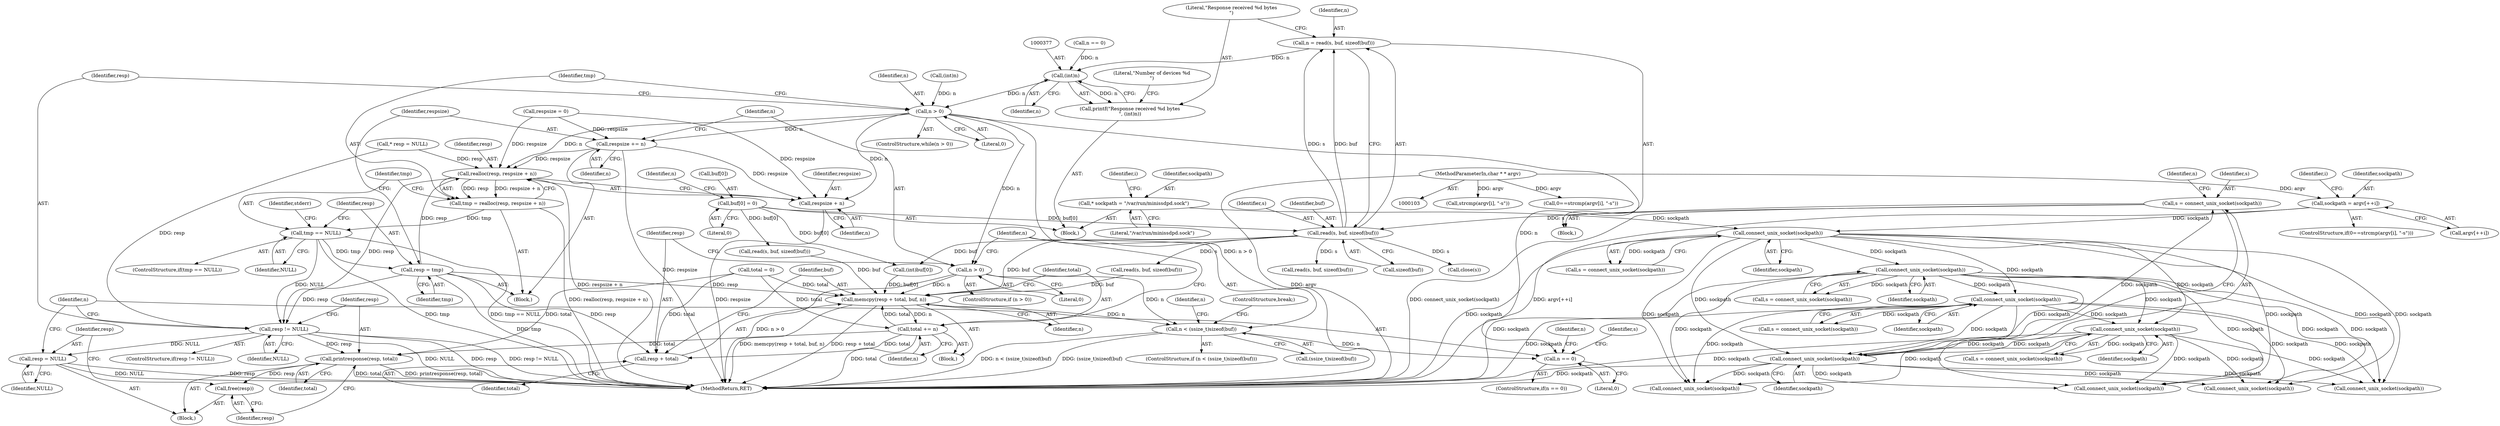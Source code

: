 digraph "0_miniupnp_b238cade9a173c6f751a34acf8ccff838a62aa47_0@API" {
"1000367" [label="(Call,n = read(s, buf, sizeof(buf)))"];
"1000369" [label="(Call,read(s, buf, sizeof(buf)))"];
"1000355" [label="(Call,s = connect_unix_socket(sockpath))"];
"1000357" [label="(Call,connect_unix_socket(sockpath))"];
"1000258" [label="(Call,connect_unix_socket(sockpath))"];
"1000222" [label="(Call,connect_unix_socket(sockpath))"];
"1000159" [label="(Call,* sockpath = \"/var/run/minissdpd.sock\")"];
"1000182" [label="(Call,sockpath = argv[++i])"];
"1000105" [label="(MethodParameterIn,char * * argv)"];
"1000292" [label="(Call,connect_unix_socket(sockpath))"];
"1000326" [label="(Call,connect_unix_socket(sockpath))"];
"1000328" [label="(Call,buf[0] = 0)"];
"1000376" [label="(Call,(int)n)"];
"1000374" [label="(Call,printf(\"Response received %d bytes\n\", (int)n))"];
"1000387" [label="(Call,n > 0)"];
"1000393" [label="(Call,realloc(resp, respsize + n))"];
"1000391" [label="(Call,tmp = realloc(resp, respsize + n))"];
"1000399" [label="(Call,tmp == NULL)"];
"1000407" [label="(Call,resp = tmp)"];
"1000418" [label="(Call,memcpy(resp + total, buf, n))"];
"1000424" [label="(Call,total += n)"];
"1000419" [label="(Call,resp + total)"];
"1000453" [label="(Call,printresponse(resp, total))"];
"1000456" [label="(Call,free(resp))"];
"1000428" [label="(Call,n < (ssize_t)sizeof(buf))"];
"1000462" [label="(Call,n == 0)"];
"1000449" [label="(Call,resp != NULL)"];
"1000458" [label="(Call,resp = NULL)"];
"1000395" [label="(Call,respsize + n)"];
"1000410" [label="(Call,respsize += n)"];
"1000414" [label="(Call,n > 0)"];
"1000400" [label="(Identifier,tmp)"];
"1000177" [label="(Call,strcmp(argv[i], \"-s\"))"];
"1000438" [label="(Call,read(s, buf, sizeof(buf)))"];
"1000388" [label="(Identifier,n)"];
"1000420" [label="(Identifier,resp)"];
"1000463" [label="(Identifier,n)"];
"1000367" [label="(Call,n = read(s, buf, sizeof(buf)))"];
"1000416" [label="(Literal,0)"];
"1000458" [label="(Call,resp = NULL)"];
"1000399" [label="(Call,tmp == NULL)"];
"1000386" [label="(ControlStructure,while(n > 0))"];
"1000357" [label="(Call,connect_unix_socket(sockpath))"];
"1000417" [label="(Block,)"];
"1000369" [label="(Call,read(s, buf, sizeof(buf)))"];
"1000183" [label="(Identifier,sockpath)"];
"1000428" [label="(Call,n < (ssize_t)sizeof(buf))"];
"1000375" [label="(Literal,\"Response received %d bytes\n\")"];
"1000332" [label="(Literal,0)"];
"1000473" [label="(Identifier,n)"];
"1000371" [label="(Identifier,buf)"];
"1000175" [label="(Call,0==strcmp(argv[i], \"-s\"))"];
"1000456" [label="(Call,free(resp))"];
"1000450" [label="(Identifier,resp)"];
"1000355" [label="(Call,s = connect_unix_socket(sockpath))"];
"1000470" [label="(Call,connect_unix_socket(sockpath))"];
"1000172" [label="(Identifier,i)"];
"1000426" [label="(Identifier,n)"];
"1000404" [label="(Identifier,stderr)"];
"1000486" [label="(Call,read(s, buf, sizeof(buf)))"];
"1000222" [label="(Call,connect_unix_socket(sockpath))"];
"1000423" [label="(Identifier,n)"];
"1000460" [label="(Identifier,NULL)"];
"1000258" [label="(Call,connect_unix_socket(sockpath))"];
"1000329" [label="(Call,buf[0])"];
"1000324" [label="(Call,s = connect_unix_socket(sockpath))"];
"1000424" [label="(Call,total += n)"];
"1000381" [label="(Call,(int)buf[0])"];
"1000429" [label="(Identifier,n)"];
"1000159" [label="(Call,* sockpath = \"/var/run/minissdpd.sock\")"];
"1000105" [label="(MethodParameterIn,char * * argv)"];
"1000418" [label="(Call,memcpy(resp + total, buf, n))"];
"1000327" [label="(Identifier,sockpath)"];
"1000392" [label="(Identifier,tmp)"];
"1000419" [label="(Call,resp + total)"];
"1000341" [label="(Call,read(s, buf, sizeof(buf)))"];
"1000410" [label="(Call,respsize += n)"];
"1000415" [label="(Identifier,n)"];
"1000259" [label="(Identifier,sockpath)"];
"1000376" [label="(Call,(int)n)"];
"1000387" [label="(Call,n > 0)"];
"1000326" [label="(Call,connect_unix_socket(sockpath))"];
"1000437" [label="(Identifier,n)"];
"1000350" [label="(Block,)"];
"1000412" [label="(Identifier,n)"];
"1000396" [label="(Identifier,respsize)"];
"1000334" [label="(Identifier,n)"];
"1000448" [label="(ControlStructure,if(resp != NULL))"];
"1000427" [label="(ControlStructure,if (n < (ssize_t)sizeof(buf)))"];
"1000393" [label="(Call,realloc(resp, respsize + n))"];
"1000451" [label="(Identifier,NULL)"];
"1000540" [label="(Call,connect_unix_socket(sockpath))"];
"1000459" [label="(Identifier,resp)"];
"1000161" [label="(Literal,\"/var/run/minissdpd.sock\")"];
"1000452" [label="(Block,)"];
"1000409" [label="(Identifier,tmp)"];
"1000455" [label="(Identifier,total)"];
"1000461" [label="(ControlStructure,if(n == 0))"];
"1000184" [label="(Call,argv[++i])"];
"1000411" [label="(Identifier,respsize)"];
"1000435" [label="(ControlStructure,break;)"];
"1000155" [label="(Call,total = 0)"];
"1000380" [label="(Literal,\"Number of devices %d\n\")"];
"1000292" [label="(Call,connect_unix_socket(sockpath))"];
"1000374" [label="(Call,printf(\"Response received %d bytes\n\", (int)n))"];
"1000407" [label="(Call,resp = tmp)"];
"1000290" [label="(Call,s = connect_unix_socket(sockpath))"];
"1000149" [label="(Call,respsize = 0)"];
"1000293" [label="(Identifier,sockpath)"];
"1000223" [label="(Identifier,sockpath)"];
"1000445" [label="(Call,(int)n)"];
"1000401" [label="(Identifier,NULL)"];
"1000572" [label="(Call,connect_unix_socket(sockpath))"];
"1000467" [label="(Identifier,s)"];
"1000394" [label="(Identifier,resp)"];
"1000449" [label="(Call,resp != NULL)"];
"1000391" [label="(Call,tmp = realloc(resp, respsize + n))"];
"1000347" [label="(Call,n == 0)"];
"1000414" [label="(Call,n > 0)"];
"1000464" [label="(Literal,0)"];
"1000378" [label="(Identifier,n)"];
"1000599" [label="(MethodReturn,RET)"];
"1000372" [label="(Call,sizeof(buf))"];
"1000220" [label="(Call,s = connect_unix_socket(sockpath))"];
"1000454" [label="(Identifier,resp)"];
"1000389" [label="(Literal,0)"];
"1000368" [label="(Identifier,n)"];
"1000390" [label="(Block,)"];
"1000182" [label="(Call,sockpath = argv[++i])"];
"1000164" [label="(Identifier,i)"];
"1000174" [label="(ControlStructure,if(0==strcmp(argv[i], \"-s\")))"];
"1000508" [label="(Call,connect_unix_socket(sockpath))"];
"1000256" [label="(Call,s = connect_unix_socket(sockpath))"];
"1000453" [label="(Call,printresponse(resp, total))"];
"1000145" [label="(Call,* resp = NULL)"];
"1000408" [label="(Identifier,resp)"];
"1000395" [label="(Call,respsize + n)"];
"1000457" [label="(Identifier,resp)"];
"1000397" [label="(Identifier,n)"];
"1000328" [label="(Call,buf[0] = 0)"];
"1000466" [label="(Call,close(s))"];
"1000370" [label="(Identifier,s)"];
"1000413" [label="(ControlStructure,if (n > 0))"];
"1000106" [label="(Block,)"];
"1000356" [label="(Identifier,s)"];
"1000358" [label="(Identifier,sockpath)"];
"1000425" [label="(Identifier,total)"];
"1000430" [label="(Call,(ssize_t)sizeof(buf))"];
"1000421" [label="(Identifier,total)"];
"1000398" [label="(ControlStructure,if(tmp == NULL))"];
"1000360" [label="(Identifier,n)"];
"1000422" [label="(Identifier,buf)"];
"1000160" [label="(Identifier,sockpath)"];
"1000462" [label="(Call,n == 0)"];
"1000367" -> "1000350"  [label="AST: "];
"1000367" -> "1000369"  [label="CFG: "];
"1000368" -> "1000367"  [label="AST: "];
"1000369" -> "1000367"  [label="AST: "];
"1000375" -> "1000367"  [label="CFG: "];
"1000369" -> "1000367"  [label="DDG: s"];
"1000369" -> "1000367"  [label="DDG: buf"];
"1000367" -> "1000376"  [label="DDG: n"];
"1000369" -> "1000372"  [label="CFG: "];
"1000370" -> "1000369"  [label="AST: "];
"1000371" -> "1000369"  [label="AST: "];
"1000372" -> "1000369"  [label="AST: "];
"1000355" -> "1000369"  [label="DDG: s"];
"1000328" -> "1000369"  [label="DDG: buf[0]"];
"1000369" -> "1000381"  [label="DDG: buf"];
"1000369" -> "1000418"  [label="DDG: buf"];
"1000369" -> "1000438"  [label="DDG: s"];
"1000369" -> "1000466"  [label="DDG: s"];
"1000369" -> "1000486"  [label="DDG: s"];
"1000355" -> "1000350"  [label="AST: "];
"1000355" -> "1000357"  [label="CFG: "];
"1000356" -> "1000355"  [label="AST: "];
"1000357" -> "1000355"  [label="AST: "];
"1000360" -> "1000355"  [label="CFG: "];
"1000355" -> "1000599"  [label="DDG: connect_unix_socket(sockpath)"];
"1000357" -> "1000355"  [label="DDG: sockpath"];
"1000357" -> "1000358"  [label="CFG: "];
"1000358" -> "1000357"  [label="AST: "];
"1000357" -> "1000599"  [label="DDG: sockpath"];
"1000258" -> "1000357"  [label="DDG: sockpath"];
"1000222" -> "1000357"  [label="DDG: sockpath"];
"1000292" -> "1000357"  [label="DDG: sockpath"];
"1000326" -> "1000357"  [label="DDG: sockpath"];
"1000357" -> "1000470"  [label="DDG: sockpath"];
"1000357" -> "1000508"  [label="DDG: sockpath"];
"1000357" -> "1000540"  [label="DDG: sockpath"];
"1000357" -> "1000572"  [label="DDG: sockpath"];
"1000258" -> "1000256"  [label="AST: "];
"1000258" -> "1000259"  [label="CFG: "];
"1000259" -> "1000258"  [label="AST: "];
"1000256" -> "1000258"  [label="CFG: "];
"1000258" -> "1000599"  [label="DDG: sockpath"];
"1000258" -> "1000256"  [label="DDG: sockpath"];
"1000222" -> "1000258"  [label="DDG: sockpath"];
"1000258" -> "1000292"  [label="DDG: sockpath"];
"1000258" -> "1000326"  [label="DDG: sockpath"];
"1000258" -> "1000470"  [label="DDG: sockpath"];
"1000258" -> "1000508"  [label="DDG: sockpath"];
"1000258" -> "1000540"  [label="DDG: sockpath"];
"1000258" -> "1000572"  [label="DDG: sockpath"];
"1000222" -> "1000220"  [label="AST: "];
"1000222" -> "1000223"  [label="CFG: "];
"1000223" -> "1000222"  [label="AST: "];
"1000220" -> "1000222"  [label="CFG: "];
"1000222" -> "1000599"  [label="DDG: sockpath"];
"1000222" -> "1000220"  [label="DDG: sockpath"];
"1000159" -> "1000222"  [label="DDG: sockpath"];
"1000182" -> "1000222"  [label="DDG: sockpath"];
"1000222" -> "1000292"  [label="DDG: sockpath"];
"1000222" -> "1000326"  [label="DDG: sockpath"];
"1000222" -> "1000470"  [label="DDG: sockpath"];
"1000222" -> "1000508"  [label="DDG: sockpath"];
"1000222" -> "1000540"  [label="DDG: sockpath"];
"1000222" -> "1000572"  [label="DDG: sockpath"];
"1000159" -> "1000106"  [label="AST: "];
"1000159" -> "1000161"  [label="CFG: "];
"1000160" -> "1000159"  [label="AST: "];
"1000161" -> "1000159"  [label="AST: "];
"1000164" -> "1000159"  [label="CFG: "];
"1000182" -> "1000174"  [label="AST: "];
"1000182" -> "1000184"  [label="CFG: "];
"1000183" -> "1000182"  [label="AST: "];
"1000184" -> "1000182"  [label="AST: "];
"1000172" -> "1000182"  [label="CFG: "];
"1000182" -> "1000599"  [label="DDG: argv[++i]"];
"1000105" -> "1000182"  [label="DDG: argv"];
"1000105" -> "1000103"  [label="AST: "];
"1000105" -> "1000599"  [label="DDG: argv"];
"1000105" -> "1000175"  [label="DDG: argv"];
"1000105" -> "1000177"  [label="DDG: argv"];
"1000292" -> "1000290"  [label="AST: "];
"1000292" -> "1000293"  [label="CFG: "];
"1000293" -> "1000292"  [label="AST: "];
"1000290" -> "1000292"  [label="CFG: "];
"1000292" -> "1000599"  [label="DDG: sockpath"];
"1000292" -> "1000290"  [label="DDG: sockpath"];
"1000292" -> "1000326"  [label="DDG: sockpath"];
"1000292" -> "1000470"  [label="DDG: sockpath"];
"1000292" -> "1000508"  [label="DDG: sockpath"];
"1000292" -> "1000540"  [label="DDG: sockpath"];
"1000292" -> "1000572"  [label="DDG: sockpath"];
"1000326" -> "1000324"  [label="AST: "];
"1000326" -> "1000327"  [label="CFG: "];
"1000327" -> "1000326"  [label="AST: "];
"1000324" -> "1000326"  [label="CFG: "];
"1000326" -> "1000599"  [label="DDG: sockpath"];
"1000326" -> "1000324"  [label="DDG: sockpath"];
"1000326" -> "1000470"  [label="DDG: sockpath"];
"1000326" -> "1000508"  [label="DDG: sockpath"];
"1000326" -> "1000540"  [label="DDG: sockpath"];
"1000326" -> "1000572"  [label="DDG: sockpath"];
"1000328" -> "1000106"  [label="AST: "];
"1000328" -> "1000332"  [label="CFG: "];
"1000329" -> "1000328"  [label="AST: "];
"1000332" -> "1000328"  [label="AST: "];
"1000334" -> "1000328"  [label="CFG: "];
"1000328" -> "1000341"  [label="DDG: buf[0]"];
"1000328" -> "1000381"  [label="DDG: buf[0]"];
"1000376" -> "1000374"  [label="AST: "];
"1000376" -> "1000378"  [label="CFG: "];
"1000377" -> "1000376"  [label="AST: "];
"1000378" -> "1000376"  [label="AST: "];
"1000374" -> "1000376"  [label="CFG: "];
"1000376" -> "1000374"  [label="DDG: n"];
"1000347" -> "1000376"  [label="DDG: n"];
"1000376" -> "1000387"  [label="DDG: n"];
"1000374" -> "1000106"  [label="AST: "];
"1000375" -> "1000374"  [label="AST: "];
"1000380" -> "1000374"  [label="CFG: "];
"1000387" -> "1000386"  [label="AST: "];
"1000387" -> "1000389"  [label="CFG: "];
"1000388" -> "1000387"  [label="AST: "];
"1000389" -> "1000387"  [label="AST: "];
"1000392" -> "1000387"  [label="CFG: "];
"1000450" -> "1000387"  [label="CFG: "];
"1000387" -> "1000599"  [label="DDG: n > 0"];
"1000445" -> "1000387"  [label="DDG: n"];
"1000387" -> "1000393"  [label="DDG: n"];
"1000387" -> "1000395"  [label="DDG: n"];
"1000387" -> "1000410"  [label="DDG: n"];
"1000387" -> "1000414"  [label="DDG: n"];
"1000387" -> "1000462"  [label="DDG: n"];
"1000393" -> "1000391"  [label="AST: "];
"1000393" -> "1000395"  [label="CFG: "];
"1000394" -> "1000393"  [label="AST: "];
"1000395" -> "1000393"  [label="AST: "];
"1000391" -> "1000393"  [label="CFG: "];
"1000393" -> "1000599"  [label="DDG: respsize + n"];
"1000393" -> "1000391"  [label="DDG: resp"];
"1000393" -> "1000391"  [label="DDG: respsize + n"];
"1000407" -> "1000393"  [label="DDG: resp"];
"1000145" -> "1000393"  [label="DDG: resp"];
"1000410" -> "1000393"  [label="DDG: respsize"];
"1000149" -> "1000393"  [label="DDG: respsize"];
"1000393" -> "1000449"  [label="DDG: resp"];
"1000391" -> "1000390"  [label="AST: "];
"1000392" -> "1000391"  [label="AST: "];
"1000400" -> "1000391"  [label="CFG: "];
"1000391" -> "1000599"  [label="DDG: realloc(resp, respsize + n)"];
"1000391" -> "1000399"  [label="DDG: tmp"];
"1000399" -> "1000398"  [label="AST: "];
"1000399" -> "1000401"  [label="CFG: "];
"1000400" -> "1000399"  [label="AST: "];
"1000401" -> "1000399"  [label="AST: "];
"1000404" -> "1000399"  [label="CFG: "];
"1000408" -> "1000399"  [label="CFG: "];
"1000399" -> "1000599"  [label="DDG: tmp"];
"1000399" -> "1000599"  [label="DDG: tmp == NULL"];
"1000399" -> "1000407"  [label="DDG: tmp"];
"1000399" -> "1000449"  [label="DDG: NULL"];
"1000407" -> "1000390"  [label="AST: "];
"1000407" -> "1000409"  [label="CFG: "];
"1000408" -> "1000407"  [label="AST: "];
"1000409" -> "1000407"  [label="AST: "];
"1000411" -> "1000407"  [label="CFG: "];
"1000407" -> "1000599"  [label="DDG: tmp"];
"1000407" -> "1000418"  [label="DDG: resp"];
"1000407" -> "1000419"  [label="DDG: resp"];
"1000407" -> "1000449"  [label="DDG: resp"];
"1000418" -> "1000417"  [label="AST: "];
"1000418" -> "1000423"  [label="CFG: "];
"1000419" -> "1000418"  [label="AST: "];
"1000422" -> "1000418"  [label="AST: "];
"1000423" -> "1000418"  [label="AST: "];
"1000425" -> "1000418"  [label="CFG: "];
"1000418" -> "1000599"  [label="DDG: memcpy(resp + total, buf, n)"];
"1000418" -> "1000599"  [label="DDG: resp + total"];
"1000424" -> "1000418"  [label="DDG: total"];
"1000155" -> "1000418"  [label="DDG: total"];
"1000381" -> "1000418"  [label="DDG: buf[0]"];
"1000341" -> "1000418"  [label="DDG: buf"];
"1000438" -> "1000418"  [label="DDG: buf"];
"1000414" -> "1000418"  [label="DDG: n"];
"1000418" -> "1000424"  [label="DDG: n"];
"1000418" -> "1000428"  [label="DDG: n"];
"1000424" -> "1000417"  [label="AST: "];
"1000424" -> "1000426"  [label="CFG: "];
"1000425" -> "1000424"  [label="AST: "];
"1000426" -> "1000424"  [label="AST: "];
"1000429" -> "1000424"  [label="CFG: "];
"1000424" -> "1000599"  [label="DDG: total"];
"1000424" -> "1000419"  [label="DDG: total"];
"1000155" -> "1000424"  [label="DDG: total"];
"1000424" -> "1000453"  [label="DDG: total"];
"1000419" -> "1000421"  [label="CFG: "];
"1000420" -> "1000419"  [label="AST: "];
"1000421" -> "1000419"  [label="AST: "];
"1000422" -> "1000419"  [label="CFG: "];
"1000155" -> "1000419"  [label="DDG: total"];
"1000453" -> "1000452"  [label="AST: "];
"1000453" -> "1000455"  [label="CFG: "];
"1000454" -> "1000453"  [label="AST: "];
"1000455" -> "1000453"  [label="AST: "];
"1000457" -> "1000453"  [label="CFG: "];
"1000453" -> "1000599"  [label="DDG: total"];
"1000453" -> "1000599"  [label="DDG: printresponse(resp, total)"];
"1000449" -> "1000453"  [label="DDG: resp"];
"1000155" -> "1000453"  [label="DDG: total"];
"1000453" -> "1000456"  [label="DDG: resp"];
"1000456" -> "1000452"  [label="AST: "];
"1000456" -> "1000457"  [label="CFG: "];
"1000457" -> "1000456"  [label="AST: "];
"1000459" -> "1000456"  [label="CFG: "];
"1000428" -> "1000427"  [label="AST: "];
"1000428" -> "1000430"  [label="CFG: "];
"1000429" -> "1000428"  [label="AST: "];
"1000430" -> "1000428"  [label="AST: "];
"1000435" -> "1000428"  [label="CFG: "];
"1000437" -> "1000428"  [label="CFG: "];
"1000428" -> "1000599"  [label="DDG: n < (ssize_t)sizeof(buf)"];
"1000428" -> "1000599"  [label="DDG: (ssize_t)sizeof(buf)"];
"1000414" -> "1000428"  [label="DDG: n"];
"1000428" -> "1000462"  [label="DDG: n"];
"1000462" -> "1000461"  [label="AST: "];
"1000462" -> "1000464"  [label="CFG: "];
"1000463" -> "1000462"  [label="AST: "];
"1000464" -> "1000462"  [label="AST: "];
"1000467" -> "1000462"  [label="CFG: "];
"1000473" -> "1000462"  [label="CFG: "];
"1000449" -> "1000448"  [label="AST: "];
"1000449" -> "1000451"  [label="CFG: "];
"1000450" -> "1000449"  [label="AST: "];
"1000451" -> "1000449"  [label="AST: "];
"1000454" -> "1000449"  [label="CFG: "];
"1000463" -> "1000449"  [label="CFG: "];
"1000449" -> "1000599"  [label="DDG: resp"];
"1000449" -> "1000599"  [label="DDG: resp != NULL"];
"1000449" -> "1000599"  [label="DDG: NULL"];
"1000145" -> "1000449"  [label="DDG: resp"];
"1000449" -> "1000458"  [label="DDG: NULL"];
"1000458" -> "1000452"  [label="AST: "];
"1000458" -> "1000460"  [label="CFG: "];
"1000459" -> "1000458"  [label="AST: "];
"1000460" -> "1000458"  [label="AST: "];
"1000463" -> "1000458"  [label="CFG: "];
"1000458" -> "1000599"  [label="DDG: NULL"];
"1000458" -> "1000599"  [label="DDG: resp"];
"1000395" -> "1000397"  [label="CFG: "];
"1000396" -> "1000395"  [label="AST: "];
"1000397" -> "1000395"  [label="AST: "];
"1000395" -> "1000599"  [label="DDG: respsize"];
"1000410" -> "1000395"  [label="DDG: respsize"];
"1000149" -> "1000395"  [label="DDG: respsize"];
"1000410" -> "1000390"  [label="AST: "];
"1000410" -> "1000412"  [label="CFG: "];
"1000411" -> "1000410"  [label="AST: "];
"1000412" -> "1000410"  [label="AST: "];
"1000415" -> "1000410"  [label="CFG: "];
"1000410" -> "1000599"  [label="DDG: respsize"];
"1000149" -> "1000410"  [label="DDG: respsize"];
"1000414" -> "1000413"  [label="AST: "];
"1000414" -> "1000416"  [label="CFG: "];
"1000415" -> "1000414"  [label="AST: "];
"1000416" -> "1000414"  [label="AST: "];
"1000420" -> "1000414"  [label="CFG: "];
"1000429" -> "1000414"  [label="CFG: "];
"1000414" -> "1000599"  [label="DDG: n > 0"];
}
